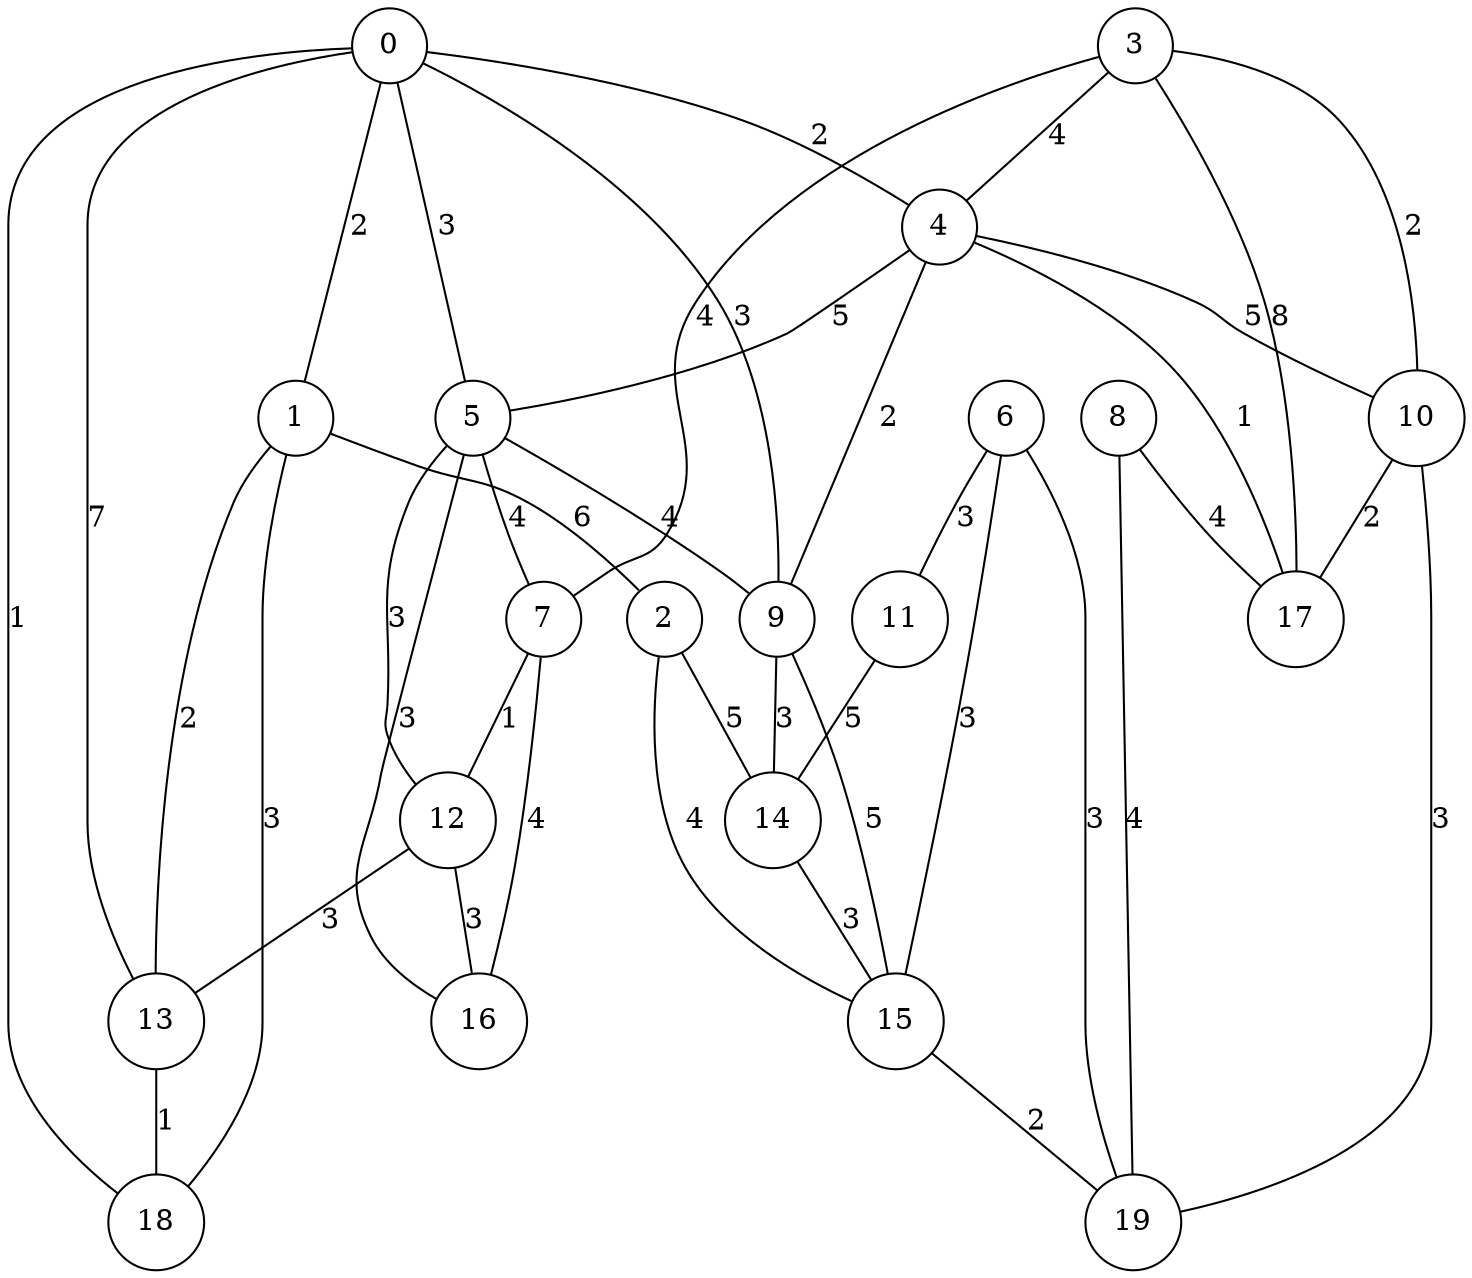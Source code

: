 graph qubit_interaction_graph {
    node [shape=circle];
    0 -- 13 [label=7];
    0 -- 5 [label=3];
    0 -- 4 [label=2];
    0 -- 18 [label=1];
    0 -- 9 [label=3];
    0 -- 1 [label=2];
    1 -- 18 [label=3];
    1 -- 2 [label=6];
    1 -- 13 [label=2];
    2 -- 15 [label=4];
    2 -- 14 [label=5];
    3 -- 17 [label=8];
    3 -- 7 [label=4];
    3 -- 10 [label=2];
    3 -- 4 [label=4];
    4 -- 10 [label=5];
    4 -- 9 [label=2];
    4 -- 5 [label=5];
    4 -- 17 [label=1];
    5 -- 9 [label=4];
    5 -- 7 [label=4];
    5 -- 16 [label=3];
    5 -- 12 [label=3];
    6 -- 11 [label=3];
    6 -- 19 [label=3];
    6 -- 15 [label=3];
    7 -- 16 [label=4];
    7 -- 12 [label=1];
    8 -- 19 [label=4];
    8 -- 17 [label=4];
    9 -- 15 [label=5];
    9 -- 14 [label=3];
    10 -- 17 [label=2];
    10 -- 19 [label=3];
    11 -- 14 [label=5];
    12 -- 16 [label=3];
    12 -- 13 [label=3];
    13 -- 18 [label=1];
    14 -- 15 [label=3];
    15 -- 19 [label=2];
}